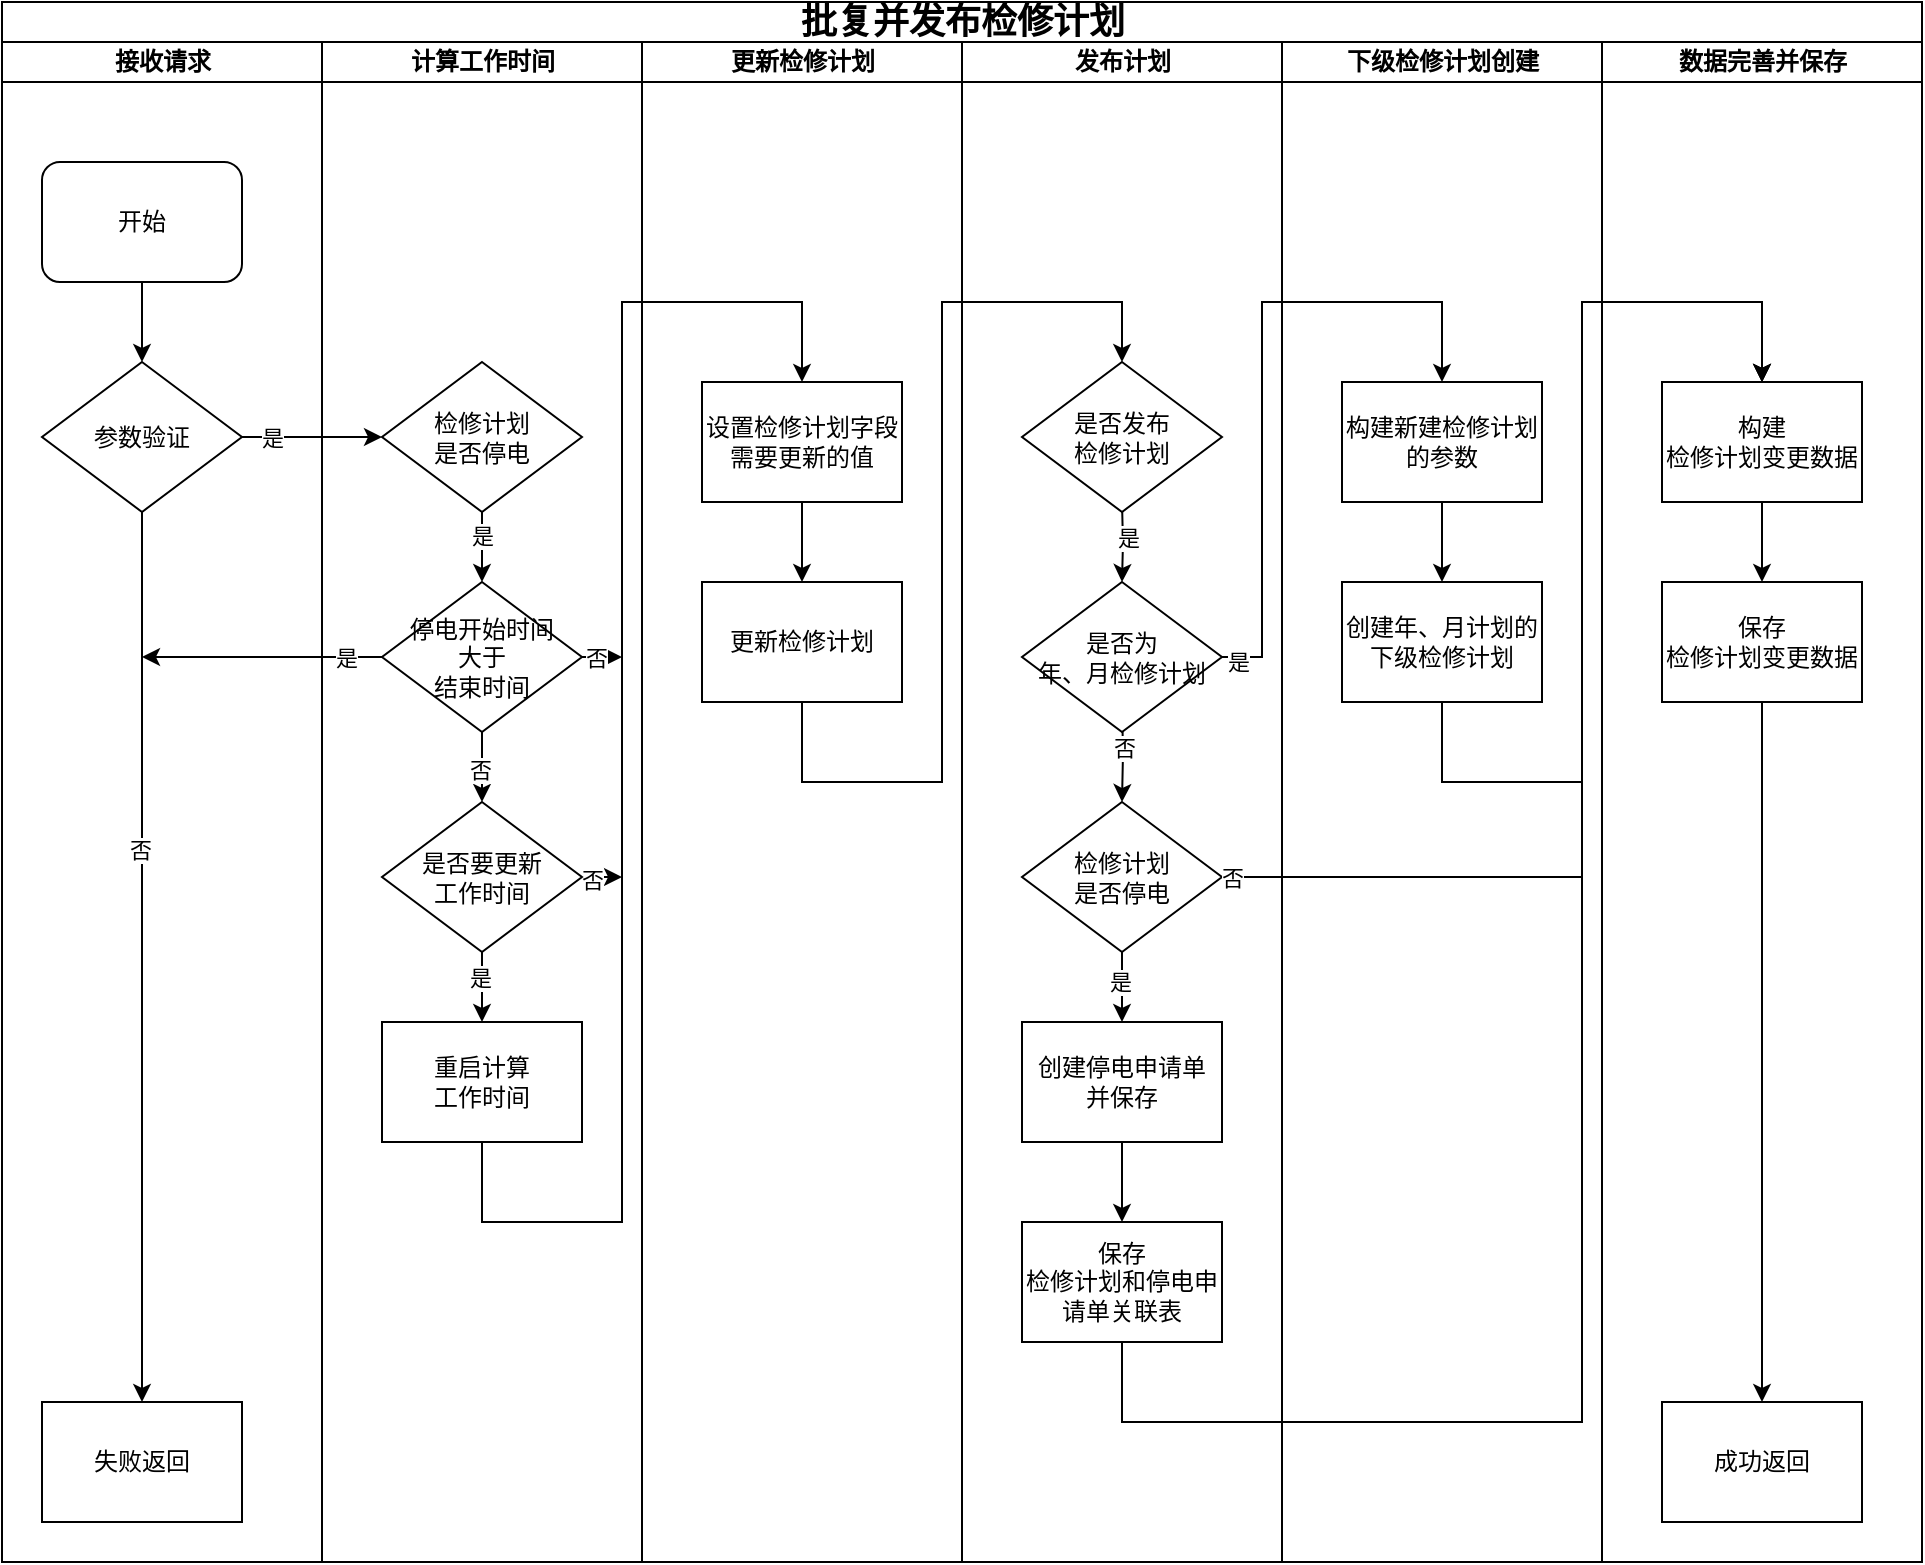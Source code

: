 <mxfile version="26.1.3">
  <diagram name="Page-1" id="74e2e168-ea6b-b213-b513-2b3c1d86103e">
    <mxGraphModel dx="1050" dy="557" grid="1" gridSize="10" guides="1" tooltips="1" connect="1" arrows="1" fold="1" page="1" pageScale="1" pageWidth="1100" pageHeight="850" background="none" math="0" shadow="0">
      <root>
        <mxCell id="0" />
        <mxCell id="1" parent="0" />
        <mxCell id="YSQlOUY1jOpPyFkPR3-t-69" value="&lt;font style=&quot;font-size: 18px;&quot;&gt;&lt;span style=&quot;background-color: transparent; color: light-dark(rgb(0, 0, 0), rgb(255, 255, 255));&quot;&gt;批复并发布&lt;/span&gt;检修计划&lt;/font&gt;" style="swimlane;html=1;childLayout=stackLayout;startSize=20;rounded=0;shadow=0;labelBackgroundColor=none;strokeWidth=1;fontFamily=Verdana;fontSize=8;align=center;" vertex="1" parent="1">
          <mxGeometry x="70" y="20" width="960" height="780" as="geometry" />
        </mxCell>
        <mxCell id="YSQlOUY1jOpPyFkPR3-t-70" value="接收请求" style="swimlane;html=1;startSize=20;" vertex="1" parent="YSQlOUY1jOpPyFkPR3-t-69">
          <mxGeometry y="20" width="160" height="760" as="geometry">
            <mxRectangle y="20" width="40" height="730" as="alternateBounds" />
          </mxGeometry>
        </mxCell>
        <mxCell id="YSQlOUY1jOpPyFkPR3-t-71" style="edgeStyle=orthogonalEdgeStyle;rounded=0;orthogonalLoop=1;jettySize=auto;html=1;exitX=0.5;exitY=1;exitDx=0;exitDy=0;entryX=0.5;entryY=0;entryDx=0;entryDy=0;" edge="1" parent="YSQlOUY1jOpPyFkPR3-t-70" source="YSQlOUY1jOpPyFkPR3-t-72" target="YSQlOUY1jOpPyFkPR3-t-73">
          <mxGeometry relative="1" as="geometry" />
        </mxCell>
        <mxCell id="YSQlOUY1jOpPyFkPR3-t-72" value="&lt;font style=&quot;font-size: 12px;&quot;&gt;开始&lt;/font&gt;" style="rounded=1;whiteSpace=wrap;html=1;shadow=0;labelBackgroundColor=none;strokeWidth=1;fontFamily=Verdana;fontSize=8;align=center;" vertex="1" parent="YSQlOUY1jOpPyFkPR3-t-70">
          <mxGeometry x="20" y="60" width="100" height="60" as="geometry" />
        </mxCell>
        <mxCell id="YSQlOUY1jOpPyFkPR3-t-73" value="&lt;font style=&quot;font-size: 12px;&quot;&gt;参数验证&lt;/font&gt;" style="rhombus;whiteSpace=wrap;html=1;rounded=0;shadow=0;labelBackgroundColor=none;strokeWidth=1;fontFamily=Verdana;fontSize=8;align=center;" vertex="1" parent="YSQlOUY1jOpPyFkPR3-t-70">
          <mxGeometry x="20" y="160" width="100" height="75" as="geometry" />
        </mxCell>
        <mxCell id="YSQlOUY1jOpPyFkPR3-t-74" style="edgeStyle=orthogonalEdgeStyle;rounded=0;orthogonalLoop=1;jettySize=auto;html=1;exitX=0.5;exitY=1;exitDx=0;exitDy=0;entryX=0.5;entryY=0;entryDx=0;entryDy=0;" edge="1" parent="YSQlOUY1jOpPyFkPR3-t-70" source="YSQlOUY1jOpPyFkPR3-t-73" target="YSQlOUY1jOpPyFkPR3-t-76">
          <mxGeometry relative="1" as="geometry">
            <mxPoint x="70" y="980" as="targetPoint" />
          </mxGeometry>
        </mxCell>
        <mxCell id="YSQlOUY1jOpPyFkPR3-t-75" value="否" style="edgeLabel;html=1;align=center;verticalAlign=middle;resizable=0;points=[];" vertex="1" connectable="0" parent="YSQlOUY1jOpPyFkPR3-t-74">
          <mxGeometry x="-0.24" y="-1" relative="1" as="geometry">
            <mxPoint as="offset" />
          </mxGeometry>
        </mxCell>
        <mxCell id="YSQlOUY1jOpPyFkPR3-t-76" value="&lt;span style=&quot;font-size: 12px;&quot;&gt;失败返回&lt;/span&gt;" style="whiteSpace=wrap;html=1;fontSize=8;fontFamily=Verdana;rounded=0;shadow=0;labelBackgroundColor=none;strokeWidth=1;" vertex="1" parent="YSQlOUY1jOpPyFkPR3-t-70">
          <mxGeometry x="20" y="680" width="100" height="60" as="geometry" />
        </mxCell>
        <mxCell id="YSQlOUY1jOpPyFkPR3-t-77" value="计算工作时间" style="swimlane;html=1;startSize=20;" vertex="1" parent="YSQlOUY1jOpPyFkPR3-t-69">
          <mxGeometry x="160" y="20" width="160" height="760" as="geometry" />
        </mxCell>
        <mxCell id="YSQlOUY1jOpPyFkPR3-t-78" style="edgeStyle=orthogonalEdgeStyle;rounded=0;orthogonalLoop=1;jettySize=auto;html=1;exitX=0.5;exitY=1;exitDx=0;exitDy=0;entryX=0.5;entryY=0;entryDx=0;entryDy=0;" edge="1" parent="YSQlOUY1jOpPyFkPR3-t-77">
          <mxGeometry relative="1" as="geometry">
            <mxPoint x="80" y="270" as="targetPoint" />
            <mxPoint x="80" y="227.5" as="sourcePoint" />
          </mxGeometry>
        </mxCell>
        <mxCell id="YSQlOUY1jOpPyFkPR3-t-137" value="是" style="edgeLabel;html=1;align=center;verticalAlign=middle;resizable=0;points=[];" vertex="1" connectable="0" parent="YSQlOUY1jOpPyFkPR3-t-78">
          <mxGeometry x="-0.092" y="4" relative="1" as="geometry">
            <mxPoint x="-4" as="offset" />
          </mxGeometry>
        </mxCell>
        <mxCell id="YSQlOUY1jOpPyFkPR3-t-136" value="&lt;font style=&quot;font-size: 12px;&quot;&gt;检修计划&lt;/font&gt;&lt;div&gt;&lt;font style=&quot;font-size: 12px;&quot;&gt;是否停电&lt;/font&gt;&lt;/div&gt;" style="rhombus;whiteSpace=wrap;html=1;rounded=0;shadow=0;labelBackgroundColor=none;strokeWidth=1;fontFamily=Verdana;fontSize=8;align=center;" vertex="1" parent="YSQlOUY1jOpPyFkPR3-t-77">
          <mxGeometry x="30" y="160" width="100" height="75" as="geometry" />
        </mxCell>
        <mxCell id="YSQlOUY1jOpPyFkPR3-t-139" style="edgeStyle=orthogonalEdgeStyle;rounded=0;orthogonalLoop=1;jettySize=auto;html=1;" edge="1" parent="YSQlOUY1jOpPyFkPR3-t-77" source="YSQlOUY1jOpPyFkPR3-t-138">
          <mxGeometry relative="1" as="geometry">
            <mxPoint x="-90" y="307.5" as="targetPoint" />
          </mxGeometry>
        </mxCell>
        <mxCell id="YSQlOUY1jOpPyFkPR3-t-140" value="是" style="edgeLabel;html=1;align=center;verticalAlign=middle;resizable=0;points=[];" vertex="1" connectable="0" parent="YSQlOUY1jOpPyFkPR3-t-139">
          <mxGeometry x="-0.696" relative="1" as="geometry">
            <mxPoint as="offset" />
          </mxGeometry>
        </mxCell>
        <mxCell id="YSQlOUY1jOpPyFkPR3-t-142" style="edgeStyle=orthogonalEdgeStyle;rounded=0;orthogonalLoop=1;jettySize=auto;html=1;exitX=0.5;exitY=1;exitDx=0;exitDy=0;entryX=0.5;entryY=0;entryDx=0;entryDy=0;" edge="1" parent="YSQlOUY1jOpPyFkPR3-t-77" source="YSQlOUY1jOpPyFkPR3-t-138" target="YSQlOUY1jOpPyFkPR3-t-141">
          <mxGeometry relative="1" as="geometry" />
        </mxCell>
        <mxCell id="YSQlOUY1jOpPyFkPR3-t-143" value="否" style="edgeLabel;html=1;align=center;verticalAlign=middle;resizable=0;points=[];" vertex="1" connectable="0" parent="YSQlOUY1jOpPyFkPR3-t-142">
          <mxGeometry x="0.057" y="-1" relative="1" as="geometry">
            <mxPoint as="offset" />
          </mxGeometry>
        </mxCell>
        <mxCell id="YSQlOUY1jOpPyFkPR3-t-147" style="edgeStyle=orthogonalEdgeStyle;rounded=0;orthogonalLoop=1;jettySize=auto;html=1;exitX=1;exitY=0.5;exitDx=0;exitDy=0;" edge="1" parent="YSQlOUY1jOpPyFkPR3-t-77" source="YSQlOUY1jOpPyFkPR3-t-138">
          <mxGeometry relative="1" as="geometry">
            <mxPoint x="150" y="307.667" as="targetPoint" />
          </mxGeometry>
        </mxCell>
        <mxCell id="YSQlOUY1jOpPyFkPR3-t-148" value="否" style="edgeLabel;html=1;align=center;verticalAlign=middle;resizable=0;points=[];" vertex="1" connectable="0" parent="YSQlOUY1jOpPyFkPR3-t-147">
          <mxGeometry x="-0.339" relative="1" as="geometry">
            <mxPoint as="offset" />
          </mxGeometry>
        </mxCell>
        <mxCell id="YSQlOUY1jOpPyFkPR3-t-138" value="&lt;span style=&quot;font-size: 12px;&quot;&gt;停电开始时间&lt;/span&gt;&lt;div&gt;&lt;span style=&quot;font-size: 12px;&quot;&gt;大于&lt;/span&gt;&lt;/div&gt;&lt;div&gt;&lt;span style=&quot;font-size: 12px;&quot;&gt;结束时间&lt;/span&gt;&lt;/div&gt;" style="rhombus;whiteSpace=wrap;html=1;rounded=0;shadow=0;labelBackgroundColor=none;strokeWidth=1;fontFamily=Verdana;fontSize=8;align=center;" vertex="1" parent="YSQlOUY1jOpPyFkPR3-t-77">
          <mxGeometry x="30" y="270" width="100" height="75" as="geometry" />
        </mxCell>
        <mxCell id="YSQlOUY1jOpPyFkPR3-t-145" style="edgeStyle=orthogonalEdgeStyle;rounded=0;orthogonalLoop=1;jettySize=auto;html=1;exitX=0.5;exitY=1;exitDx=0;exitDy=0;entryX=0.5;entryY=0;entryDx=0;entryDy=0;" edge="1" parent="YSQlOUY1jOpPyFkPR3-t-77" source="YSQlOUY1jOpPyFkPR3-t-141" target="YSQlOUY1jOpPyFkPR3-t-144">
          <mxGeometry relative="1" as="geometry" />
        </mxCell>
        <mxCell id="YSQlOUY1jOpPyFkPR3-t-146" value="是" style="edgeLabel;html=1;align=center;verticalAlign=middle;resizable=0;points=[];" vertex="1" connectable="0" parent="YSQlOUY1jOpPyFkPR3-t-145">
          <mxGeometry x="-0.276" y="-1" relative="1" as="geometry">
            <mxPoint as="offset" />
          </mxGeometry>
        </mxCell>
        <mxCell id="YSQlOUY1jOpPyFkPR3-t-149" style="edgeStyle=orthogonalEdgeStyle;rounded=0;orthogonalLoop=1;jettySize=auto;html=1;exitX=1;exitY=0.5;exitDx=0;exitDy=0;" edge="1" parent="YSQlOUY1jOpPyFkPR3-t-77" source="YSQlOUY1jOpPyFkPR3-t-141">
          <mxGeometry relative="1" as="geometry">
            <mxPoint x="150" y="417.667" as="targetPoint" />
          </mxGeometry>
        </mxCell>
        <mxCell id="YSQlOUY1jOpPyFkPR3-t-151" value="否" style="edgeLabel;html=1;align=center;verticalAlign=middle;resizable=0;points=[];" vertex="1" connectable="0" parent="YSQlOUY1jOpPyFkPR3-t-149">
          <mxGeometry x="-0.504" y="-1" relative="1" as="geometry">
            <mxPoint as="offset" />
          </mxGeometry>
        </mxCell>
        <mxCell id="YSQlOUY1jOpPyFkPR3-t-141" value="&lt;span style=&quot;font-size: 12px;&quot;&gt;是否要更新&lt;/span&gt;&lt;div&gt;&lt;span style=&quot;font-size: 12px;&quot;&gt;工作时间&lt;/span&gt;&lt;/div&gt;" style="rhombus;whiteSpace=wrap;html=1;rounded=0;shadow=0;labelBackgroundColor=none;strokeWidth=1;fontFamily=Verdana;fontSize=8;align=center;" vertex="1" parent="YSQlOUY1jOpPyFkPR3-t-77">
          <mxGeometry x="30" y="380" width="100" height="75" as="geometry" />
        </mxCell>
        <mxCell id="YSQlOUY1jOpPyFkPR3-t-144" value="&lt;span style=&quot;font-size: 12px;&quot;&gt;重启计算&lt;/span&gt;&lt;div&gt;&lt;span style=&quot;font-size: 12px;&quot;&gt;工作时间&lt;/span&gt;&lt;/div&gt;" style="whiteSpace=wrap;html=1;fontSize=8;fontFamily=Verdana;rounded=0;shadow=0;labelBackgroundColor=none;strokeWidth=1;" vertex="1" parent="YSQlOUY1jOpPyFkPR3-t-77">
          <mxGeometry x="30" y="490" width="100" height="60" as="geometry" />
        </mxCell>
        <mxCell id="YSQlOUY1jOpPyFkPR3-t-90" value="更新检修计划" style="swimlane;html=1;startSize=20;" vertex="1" parent="YSQlOUY1jOpPyFkPR3-t-69">
          <mxGeometry x="320" y="20" width="160" height="760" as="geometry" />
        </mxCell>
        <mxCell id="YSQlOUY1jOpPyFkPR3-t-92" value="&lt;span style=&quot;font-size: 12px;&quot;&gt;更新检修计划&lt;/span&gt;" style="whiteSpace=wrap;html=1;fontSize=8;fontFamily=Verdana;rounded=0;shadow=0;labelBackgroundColor=none;strokeWidth=1;" vertex="1" parent="YSQlOUY1jOpPyFkPR3-t-90">
          <mxGeometry x="30" y="270" width="100" height="60" as="geometry" />
        </mxCell>
        <mxCell id="YSQlOUY1jOpPyFkPR3-t-95" style="edgeStyle=orthogonalEdgeStyle;rounded=0;orthogonalLoop=1;jettySize=auto;html=1;exitX=0.5;exitY=1;exitDx=0;exitDy=0;" edge="1" parent="YSQlOUY1jOpPyFkPR3-t-90" source="YSQlOUY1jOpPyFkPR3-t-96" target="YSQlOUY1jOpPyFkPR3-t-92">
          <mxGeometry relative="1" as="geometry" />
        </mxCell>
        <mxCell id="YSQlOUY1jOpPyFkPR3-t-96" value="&lt;span style=&quot;font-size: 12px;&quot;&gt;设置检修计划字段需要更新的值&lt;/span&gt;" style="whiteSpace=wrap;html=1;fontSize=8;fontFamily=Verdana;rounded=0;shadow=0;labelBackgroundColor=none;strokeWidth=1;" vertex="1" parent="YSQlOUY1jOpPyFkPR3-t-90">
          <mxGeometry x="30" y="170" width="100" height="60" as="geometry" />
        </mxCell>
        <mxCell id="YSQlOUY1jOpPyFkPR3-t-107" value="发布计划" style="swimlane;html=1;startSize=20;" vertex="1" parent="YSQlOUY1jOpPyFkPR3-t-69">
          <mxGeometry x="480" y="20" width="160" height="760" as="geometry" />
        </mxCell>
        <mxCell id="YSQlOUY1jOpPyFkPR3-t-108" style="edgeStyle=orthogonalEdgeStyle;rounded=0;orthogonalLoop=1;jettySize=auto;html=1;exitX=0.5;exitY=1;exitDx=0;exitDy=0;entryX=0.5;entryY=0;entryDx=0;entryDy=0;" edge="1" parent="YSQlOUY1jOpPyFkPR3-t-107" target="YSQlOUY1jOpPyFkPR3-t-156">
          <mxGeometry relative="1" as="geometry">
            <mxPoint x="80" y="330" as="sourcePoint" />
            <mxPoint x="80" y="370" as="targetPoint" />
          </mxGeometry>
        </mxCell>
        <mxCell id="YSQlOUY1jOpPyFkPR3-t-158" value="否" style="edgeLabel;html=1;align=center;verticalAlign=middle;resizable=0;points=[];" vertex="1" connectable="0" parent="YSQlOUY1jOpPyFkPR3-t-108">
          <mxGeometry x="-0.089" relative="1" as="geometry">
            <mxPoint as="offset" />
          </mxGeometry>
        </mxCell>
        <mxCell id="YSQlOUY1jOpPyFkPR3-t-111" style="edgeStyle=orthogonalEdgeStyle;rounded=0;orthogonalLoop=1;jettySize=auto;html=1;exitX=0.5;exitY=1;exitDx=0;exitDy=0;" edge="1" parent="YSQlOUY1jOpPyFkPR3-t-107">
          <mxGeometry relative="1" as="geometry">
            <mxPoint x="80" y="230" as="sourcePoint" />
            <mxPoint x="80" y="270" as="targetPoint" />
          </mxGeometry>
        </mxCell>
        <mxCell id="YSQlOUY1jOpPyFkPR3-t-154" value="是" style="edgeLabel;html=1;align=center;verticalAlign=middle;resizable=0;points=[];" vertex="1" connectable="0" parent="YSQlOUY1jOpPyFkPR3-t-111">
          <mxGeometry x="-0.159" y="2" relative="1" as="geometry">
            <mxPoint as="offset" />
          </mxGeometry>
        </mxCell>
        <mxCell id="YSQlOUY1jOpPyFkPR3-t-153" value="&lt;span style=&quot;font-size: 12px;&quot;&gt;是否发布&lt;/span&gt;&lt;div&gt;&lt;span style=&quot;font-size: 12px;&quot;&gt;检修计划&lt;/span&gt;&lt;/div&gt;" style="rhombus;whiteSpace=wrap;html=1;rounded=0;shadow=0;labelBackgroundColor=none;strokeWidth=1;fontFamily=Verdana;fontSize=8;align=center;" vertex="1" parent="YSQlOUY1jOpPyFkPR3-t-107">
          <mxGeometry x="30" y="160" width="100" height="75" as="geometry" />
        </mxCell>
        <mxCell id="YSQlOUY1jOpPyFkPR3-t-155" value="&lt;span style=&quot;font-size: 12px;&quot;&gt;是否为&lt;/span&gt;&lt;div&gt;&lt;span style=&quot;font-size: 12px;&quot;&gt;年、月检修计划&lt;/span&gt;&lt;/div&gt;" style="rhombus;whiteSpace=wrap;html=1;rounded=0;shadow=0;labelBackgroundColor=none;strokeWidth=1;fontFamily=Verdana;fontSize=8;align=center;" vertex="1" parent="YSQlOUY1jOpPyFkPR3-t-107">
          <mxGeometry x="30" y="270" width="100" height="75" as="geometry" />
        </mxCell>
        <mxCell id="YSQlOUY1jOpPyFkPR3-t-160" style="edgeStyle=orthogonalEdgeStyle;rounded=0;orthogonalLoop=1;jettySize=auto;html=1;exitX=0.5;exitY=1;exitDx=0;exitDy=0;entryX=0.5;entryY=0;entryDx=0;entryDy=0;" edge="1" parent="YSQlOUY1jOpPyFkPR3-t-107" source="YSQlOUY1jOpPyFkPR3-t-156" target="YSQlOUY1jOpPyFkPR3-t-159">
          <mxGeometry relative="1" as="geometry" />
        </mxCell>
        <mxCell id="YSQlOUY1jOpPyFkPR3-t-165" value="是" style="edgeLabel;html=1;align=center;verticalAlign=middle;resizable=0;points=[];" vertex="1" connectable="0" parent="YSQlOUY1jOpPyFkPR3-t-160">
          <mxGeometry x="-0.143" y="-1" relative="1" as="geometry">
            <mxPoint as="offset" />
          </mxGeometry>
        </mxCell>
        <mxCell id="YSQlOUY1jOpPyFkPR3-t-156" value="&lt;span style=&quot;font-size: 12px;&quot;&gt;检修计划&lt;/span&gt;&lt;div&gt;&lt;span style=&quot;font-size: 12px;&quot;&gt;是否&lt;/span&gt;&lt;span style=&quot;font-size: 12px; background-color: transparent; color: light-dark(rgb(0, 0, 0), rgb(255, 255, 255));&quot;&gt;停电&lt;/span&gt;&lt;/div&gt;" style="rhombus;whiteSpace=wrap;html=1;rounded=0;shadow=0;labelBackgroundColor=none;strokeWidth=1;fontFamily=Verdana;fontSize=8;align=center;" vertex="1" parent="YSQlOUY1jOpPyFkPR3-t-107">
          <mxGeometry x="30" y="380" width="100" height="75" as="geometry" />
        </mxCell>
        <mxCell id="YSQlOUY1jOpPyFkPR3-t-162" style="edgeStyle=orthogonalEdgeStyle;rounded=0;orthogonalLoop=1;jettySize=auto;html=1;exitX=0.5;exitY=1;exitDx=0;exitDy=0;" edge="1" parent="YSQlOUY1jOpPyFkPR3-t-107" source="YSQlOUY1jOpPyFkPR3-t-159" target="YSQlOUY1jOpPyFkPR3-t-161">
          <mxGeometry relative="1" as="geometry" />
        </mxCell>
        <mxCell id="YSQlOUY1jOpPyFkPR3-t-159" value="&lt;span style=&quot;font-size: 12px;&quot;&gt;创建停电申请单&lt;/span&gt;&lt;div&gt;&lt;span style=&quot;font-size: 12px;&quot;&gt;并保存&lt;/span&gt;&lt;/div&gt;" style="whiteSpace=wrap;html=1;fontSize=8;fontFamily=Verdana;rounded=0;shadow=0;labelBackgroundColor=none;strokeWidth=1;" vertex="1" parent="YSQlOUY1jOpPyFkPR3-t-107">
          <mxGeometry x="30" y="490" width="100" height="60" as="geometry" />
        </mxCell>
        <mxCell id="YSQlOUY1jOpPyFkPR3-t-168" style="edgeStyle=orthogonalEdgeStyle;rounded=0;orthogonalLoop=1;jettySize=auto;html=1;exitX=0.5;exitY=1;exitDx=0;exitDy=0;" edge="1" parent="YSQlOUY1jOpPyFkPR3-t-107" source="YSQlOUY1jOpPyFkPR3-t-161">
          <mxGeometry relative="1" as="geometry">
            <mxPoint x="400" y="170" as="targetPoint" />
            <Array as="points">
              <mxPoint x="80" y="690" />
              <mxPoint x="310" y="690" />
              <mxPoint x="310" y="130" />
              <mxPoint x="400" y="130" />
            </Array>
          </mxGeometry>
        </mxCell>
        <mxCell id="YSQlOUY1jOpPyFkPR3-t-161" value="&lt;span style=&quot;font-size: 12px;&quot;&gt;保存&lt;/span&gt;&lt;div&gt;&lt;span style=&quot;font-size: 12px;&quot;&gt;检修计划和停电申请单关联表&lt;/span&gt;&lt;/div&gt;" style="whiteSpace=wrap;html=1;fontSize=8;fontFamily=Verdana;rounded=0;shadow=0;labelBackgroundColor=none;strokeWidth=1;" vertex="1" parent="YSQlOUY1jOpPyFkPR3-t-107">
          <mxGeometry x="30" y="590" width="100" height="60" as="geometry" />
        </mxCell>
        <mxCell id="YSQlOUY1jOpPyFkPR3-t-113" value="下级检修计划创建" style="swimlane;html=1;startSize=20;" vertex="1" parent="YSQlOUY1jOpPyFkPR3-t-69">
          <mxGeometry x="640" y="20" width="160" height="760" as="geometry" />
        </mxCell>
        <mxCell id="YSQlOUY1jOpPyFkPR3-t-114" style="edgeStyle=orthogonalEdgeStyle;rounded=0;orthogonalLoop=1;jettySize=auto;html=1;exitX=0.5;exitY=1;exitDx=0;exitDy=0;entryX=0.5;entryY=0;entryDx=0;entryDy=0;" edge="1" parent="YSQlOUY1jOpPyFkPR3-t-113" source="YSQlOUY1jOpPyFkPR3-t-115" target="YSQlOUY1jOpPyFkPR3-t-117">
          <mxGeometry relative="1" as="geometry" />
        </mxCell>
        <mxCell id="YSQlOUY1jOpPyFkPR3-t-115" value="&lt;span style=&quot;font-size: 12px;&quot;&gt;构建新建检修计划的参数&lt;/span&gt;" style="whiteSpace=wrap;html=1;fontSize=8;fontFamily=Verdana;rounded=0;shadow=0;labelBackgroundColor=none;strokeWidth=1;" vertex="1" parent="YSQlOUY1jOpPyFkPR3-t-113">
          <mxGeometry x="30" y="170" width="100" height="60" as="geometry" />
        </mxCell>
        <mxCell id="YSQlOUY1jOpPyFkPR3-t-117" value="&lt;span style=&quot;font-size: 12px;&quot;&gt;创建年、月计划的下级检修计划&lt;/span&gt;" style="whiteSpace=wrap;html=1;fontSize=8;fontFamily=Verdana;rounded=0;shadow=0;labelBackgroundColor=none;strokeWidth=1;" vertex="1" parent="YSQlOUY1jOpPyFkPR3-t-113">
          <mxGeometry x="30" y="270" width="100" height="60" as="geometry" />
        </mxCell>
        <mxCell id="YSQlOUY1jOpPyFkPR3-t-121" value="" style="edgeStyle=orthogonalEdgeStyle;rounded=0;orthogonalLoop=1;jettySize=auto;html=1;" edge="1" parent="YSQlOUY1jOpPyFkPR3-t-69" source="YSQlOUY1jOpPyFkPR3-t-73">
          <mxGeometry relative="1" as="geometry">
            <mxPoint x="190" y="217.5" as="targetPoint" />
          </mxGeometry>
        </mxCell>
        <mxCell id="YSQlOUY1jOpPyFkPR3-t-122" value="是" style="edgeLabel;html=1;align=center;verticalAlign=middle;resizable=0;points=[];" vertex="1" connectable="0" parent="YSQlOUY1jOpPyFkPR3-t-121">
          <mxGeometry x="-0.577" relative="1" as="geometry">
            <mxPoint as="offset" />
          </mxGeometry>
        </mxCell>
        <mxCell id="YSQlOUY1jOpPyFkPR3-t-123" value="数据完善并保存" style="swimlane;html=1;startSize=20;" vertex="1" parent="YSQlOUY1jOpPyFkPR3-t-69">
          <mxGeometry x="800" y="20" width="160" height="760" as="geometry" />
        </mxCell>
        <mxCell id="YSQlOUY1jOpPyFkPR3-t-124" style="edgeStyle=orthogonalEdgeStyle;rounded=0;orthogonalLoop=1;jettySize=auto;html=1;exitX=0.5;exitY=1;exitDx=0;exitDy=0;entryX=0.5;entryY=0;entryDx=0;entryDy=0;" edge="1" parent="YSQlOUY1jOpPyFkPR3-t-123" source="YSQlOUY1jOpPyFkPR3-t-125" target="YSQlOUY1jOpPyFkPR3-t-127">
          <mxGeometry relative="1" as="geometry" />
        </mxCell>
        <mxCell id="YSQlOUY1jOpPyFkPR3-t-125" value="&lt;div&gt;&lt;span style=&quot;font-size: 12px;&quot;&gt;构建&lt;/span&gt;&lt;/div&gt;&lt;div&gt;&lt;span style=&quot;font-size: 12px;&quot;&gt;检修计划变更数据&lt;/span&gt;&lt;/div&gt;" style="whiteSpace=wrap;html=1;fontSize=8;fontFamily=Verdana;rounded=0;shadow=0;labelBackgroundColor=none;strokeWidth=1;" vertex="1" parent="YSQlOUY1jOpPyFkPR3-t-123">
          <mxGeometry x="30" y="170" width="100" height="60" as="geometry" />
        </mxCell>
        <mxCell id="YSQlOUY1jOpPyFkPR3-t-127" value="&lt;span style=&quot;font-size: 12px;&quot;&gt;保存&lt;/span&gt;&lt;div&gt;&lt;span style=&quot;font-size: 12px;&quot;&gt;检修计划变更数据&lt;/span&gt;&lt;/div&gt;" style="whiteSpace=wrap;html=1;fontSize=8;fontFamily=Verdana;rounded=0;shadow=0;labelBackgroundColor=none;strokeWidth=1;" vertex="1" parent="YSQlOUY1jOpPyFkPR3-t-123">
          <mxGeometry x="30" y="270" width="100" height="60" as="geometry" />
        </mxCell>
        <mxCell id="YSQlOUY1jOpPyFkPR3-t-129" style="edgeStyle=orthogonalEdgeStyle;rounded=0;orthogonalLoop=1;jettySize=auto;html=1;exitX=0.5;exitY=1;exitDx=0;exitDy=0;entryX=0.5;entryY=0;entryDx=0;entryDy=0;" edge="1" parent="YSQlOUY1jOpPyFkPR3-t-123" source="YSQlOUY1jOpPyFkPR3-t-127" target="YSQlOUY1jOpPyFkPR3-t-130">
          <mxGeometry relative="1" as="geometry">
            <mxPoint x="80" y="800" as="targetPoint" />
            <mxPoint x="80" y="420" as="sourcePoint" />
          </mxGeometry>
        </mxCell>
        <mxCell id="YSQlOUY1jOpPyFkPR3-t-130" value="&lt;span style=&quot;font-size: 12px;&quot;&gt;成功返回&lt;/span&gt;" style="whiteSpace=wrap;html=1;fontSize=8;fontFamily=Verdana;rounded=0;shadow=0;labelBackgroundColor=none;strokeWidth=1;" vertex="1" parent="YSQlOUY1jOpPyFkPR3-t-123">
          <mxGeometry x="30" y="680" width="100" height="60" as="geometry" />
        </mxCell>
        <mxCell id="YSQlOUY1jOpPyFkPR3-t-132" style="edgeStyle=orthogonalEdgeStyle;rounded=0;orthogonalLoop=1;jettySize=auto;html=1;exitX=0.5;exitY=1;exitDx=0;exitDy=0;entryX=0.5;entryY=0;entryDx=0;entryDy=0;" edge="1" parent="YSQlOUY1jOpPyFkPR3-t-69" source="YSQlOUY1jOpPyFkPR3-t-144" target="YSQlOUY1jOpPyFkPR3-t-96">
          <mxGeometry relative="1" as="geometry">
            <mxPoint x="400" y="260" as="targetPoint" />
            <Array as="points">
              <mxPoint x="240" y="610" />
              <mxPoint x="310" y="610" />
              <mxPoint x="310" y="150" />
              <mxPoint x="400" y="150" />
            </Array>
            <mxPoint x="240" y="585" as="sourcePoint" />
          </mxGeometry>
        </mxCell>
        <mxCell id="YSQlOUY1jOpPyFkPR3-t-134" style="edgeStyle=orthogonalEdgeStyle;rounded=0;orthogonalLoop=1;jettySize=auto;html=1;exitX=0.5;exitY=1;exitDx=0;exitDy=0;" edge="1" parent="YSQlOUY1jOpPyFkPR3-t-69" source="YSQlOUY1jOpPyFkPR3-t-92">
          <mxGeometry relative="1" as="geometry">
            <mxPoint x="400" y="450" as="sourcePoint" />
            <Array as="points">
              <mxPoint x="400" y="390" />
              <mxPoint x="470" y="390" />
              <mxPoint x="470" y="150" />
              <mxPoint x="560" y="150" />
            </Array>
            <mxPoint x="560" y="180" as="targetPoint" />
          </mxGeometry>
        </mxCell>
        <mxCell id="YSQlOUY1jOpPyFkPR3-t-135" style="edgeStyle=orthogonalEdgeStyle;rounded=0;orthogonalLoop=1;jettySize=auto;html=1;exitX=0.5;exitY=1;exitDx=0;exitDy=0;entryX=0.5;entryY=0;entryDx=0;entryDy=0;" edge="1" parent="YSQlOUY1jOpPyFkPR3-t-69" source="YSQlOUY1jOpPyFkPR3-t-117" target="YSQlOUY1jOpPyFkPR3-t-125">
          <mxGeometry relative="1" as="geometry">
            <Array as="points">
              <mxPoint x="720" y="390" />
              <mxPoint x="790" y="390" />
              <mxPoint x="790" y="150" />
              <mxPoint x="880" y="150" />
            </Array>
            <mxPoint x="720" y="540" as="sourcePoint" />
          </mxGeometry>
        </mxCell>
        <mxCell id="YSQlOUY1jOpPyFkPR3-t-163" style="edgeStyle=orthogonalEdgeStyle;rounded=0;orthogonalLoop=1;jettySize=auto;html=1;exitX=1;exitY=0.5;exitDx=0;exitDy=0;entryX=0.5;entryY=0;entryDx=0;entryDy=0;" edge="1" parent="YSQlOUY1jOpPyFkPR3-t-69" source="YSQlOUY1jOpPyFkPR3-t-155" target="YSQlOUY1jOpPyFkPR3-t-115">
          <mxGeometry relative="1" as="geometry">
            <Array as="points">
              <mxPoint x="630" y="328" />
              <mxPoint x="630" y="150" />
              <mxPoint x="720" y="150" />
            </Array>
          </mxGeometry>
        </mxCell>
        <mxCell id="YSQlOUY1jOpPyFkPR3-t-164" value="是" style="edgeLabel;html=1;align=center;verticalAlign=middle;resizable=0;points=[];" vertex="1" connectable="0" parent="YSQlOUY1jOpPyFkPR3-t-163">
          <mxGeometry x="-0.95" y="-1" relative="1" as="geometry">
            <mxPoint y="1" as="offset" />
          </mxGeometry>
        </mxCell>
        <mxCell id="YSQlOUY1jOpPyFkPR3-t-166" style="edgeStyle=orthogonalEdgeStyle;rounded=0;orthogonalLoop=1;jettySize=auto;html=1;exitX=1;exitY=0.5;exitDx=0;exitDy=0;entryX=0.5;entryY=0;entryDx=0;entryDy=0;" edge="1" parent="YSQlOUY1jOpPyFkPR3-t-69" source="YSQlOUY1jOpPyFkPR3-t-156" target="YSQlOUY1jOpPyFkPR3-t-125">
          <mxGeometry relative="1" as="geometry">
            <Array as="points">
              <mxPoint x="790" y="438" />
              <mxPoint x="790" y="150" />
              <mxPoint x="880" y="150" />
            </Array>
          </mxGeometry>
        </mxCell>
        <mxCell id="YSQlOUY1jOpPyFkPR3-t-167" value="否" style="edgeLabel;html=1;align=center;verticalAlign=middle;resizable=0;points=[];" vertex="1" connectable="0" parent="YSQlOUY1jOpPyFkPR3-t-166">
          <mxGeometry x="-0.984" y="1" relative="1" as="geometry">
            <mxPoint y="1" as="offset" />
          </mxGeometry>
        </mxCell>
      </root>
    </mxGraphModel>
  </diagram>
</mxfile>
